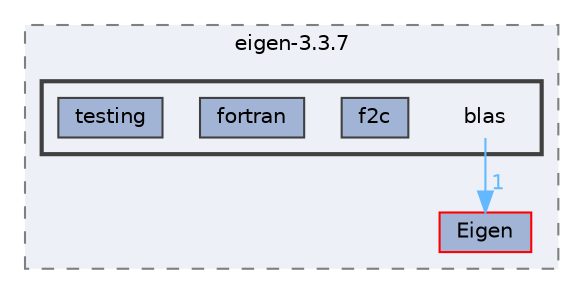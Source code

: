 digraph "external/taskflow/3rd-party/eigen-3.3.7/blas"
{
 // LATEX_PDF_SIZE
  bgcolor="transparent";
  edge [fontname=Helvetica,fontsize=10,labelfontname=Helvetica,labelfontsize=10];
  node [fontname=Helvetica,fontsize=10,shape=box,height=0.2,width=0.4];
  compound=true
  subgraph clusterdir_6c93be1e894d30561f4c37354dfed8f5 {
    graph [ bgcolor="#edf0f7", pencolor="grey50", label="eigen-3.3.7", fontname=Helvetica,fontsize=10 style="filled,dashed", URL="dir_6c93be1e894d30561f4c37354dfed8f5.html",tooltip=""]
  dir_d1a47cac98c279670d673fa2afdb8708 [label="Eigen", fillcolor="#a2b4d6", color="red", style="filled", URL="dir_d1a47cac98c279670d673fa2afdb8708.html",tooltip=""];
  subgraph clusterdir_e1c1905490e57a03b6b2e485345ed515 {
    graph [ bgcolor="#edf0f7", pencolor="grey25", label="", fontname=Helvetica,fontsize=10 style="filled,bold", URL="dir_e1c1905490e57a03b6b2e485345ed515.html",tooltip=""]
    dir_e1c1905490e57a03b6b2e485345ed515 [shape=plaintext, label="blas"];
  dir_d1dda56560d2a677aa20581535ed52a4 [label="f2c", fillcolor="#a2b4d6", color="grey25", style="filled", URL="dir_d1dda56560d2a677aa20581535ed52a4.html",tooltip=""];
  dir_7fdd183bc96ee5960eacda54bc256c51 [label="fortran", fillcolor="#a2b4d6", color="grey25", style="filled", URL="dir_7fdd183bc96ee5960eacda54bc256c51.html",tooltip=""];
  dir_6a64e68e4de9df21708a0bf496d6f5ee [label="testing", fillcolor="#a2b4d6", color="grey25", style="filled", URL="dir_6a64e68e4de9df21708a0bf496d6f5ee.html",tooltip=""];
  }
  }
  dir_e1c1905490e57a03b6b2e485345ed515->dir_d1a47cac98c279670d673fa2afdb8708 [headlabel="1", labeldistance=1.5 headhref="dir_000081_000237.html" href="dir_000081_000237.html" color="steelblue1" fontcolor="steelblue1"];
}
